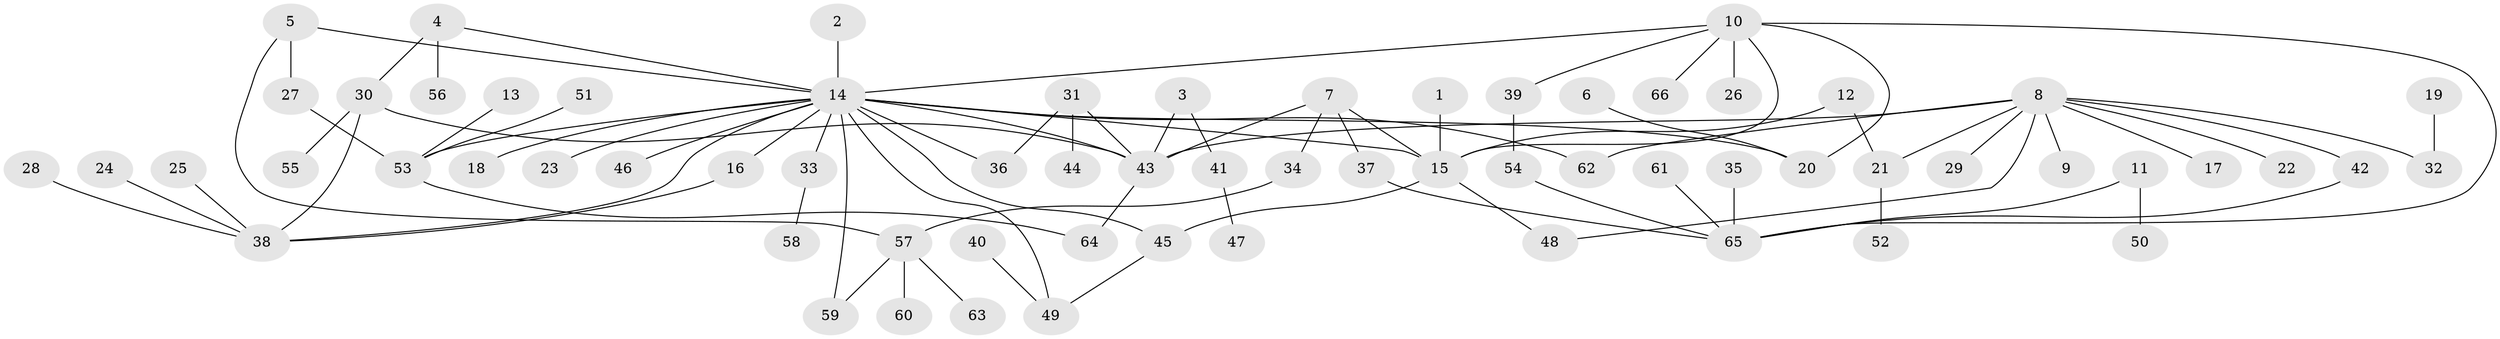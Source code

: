 // original degree distribution, {7: 0.015267175572519083, 21: 0.007633587786259542, 3: 0.11450381679389313, 9: 0.022900763358778626, 4: 0.04580152671755725, 1: 0.5190839694656488, 12: 0.007633587786259542, 6: 0.015267175572519083, 2: 0.22900763358778625, 5: 0.022900763358778626}
// Generated by graph-tools (version 1.1) at 2025/36/03/04/25 23:36:50]
// undirected, 66 vertices, 84 edges
graph export_dot {
  node [color=gray90,style=filled];
  1;
  2;
  3;
  4;
  5;
  6;
  7;
  8;
  9;
  10;
  11;
  12;
  13;
  14;
  15;
  16;
  17;
  18;
  19;
  20;
  21;
  22;
  23;
  24;
  25;
  26;
  27;
  28;
  29;
  30;
  31;
  32;
  33;
  34;
  35;
  36;
  37;
  38;
  39;
  40;
  41;
  42;
  43;
  44;
  45;
  46;
  47;
  48;
  49;
  50;
  51;
  52;
  53;
  54;
  55;
  56;
  57;
  58;
  59;
  60;
  61;
  62;
  63;
  64;
  65;
  66;
  1 -- 15 [weight=1.0];
  2 -- 14 [weight=1.0];
  3 -- 41 [weight=1.0];
  3 -- 43 [weight=1.0];
  4 -- 14 [weight=1.0];
  4 -- 30 [weight=1.0];
  4 -- 56 [weight=1.0];
  5 -- 14 [weight=1.0];
  5 -- 27 [weight=1.0];
  5 -- 57 [weight=1.0];
  6 -- 20 [weight=1.0];
  7 -- 15 [weight=1.0];
  7 -- 34 [weight=1.0];
  7 -- 37 [weight=1.0];
  7 -- 43 [weight=1.0];
  8 -- 9 [weight=1.0];
  8 -- 17 [weight=1.0];
  8 -- 21 [weight=1.0];
  8 -- 22 [weight=1.0];
  8 -- 29 [weight=1.0];
  8 -- 32 [weight=1.0];
  8 -- 42 [weight=1.0];
  8 -- 43 [weight=1.0];
  8 -- 48 [weight=1.0];
  8 -- 62 [weight=1.0];
  10 -- 14 [weight=1.0];
  10 -- 15 [weight=1.0];
  10 -- 20 [weight=1.0];
  10 -- 26 [weight=1.0];
  10 -- 39 [weight=1.0];
  10 -- 65 [weight=1.0];
  10 -- 66 [weight=1.0];
  11 -- 50 [weight=1.0];
  11 -- 65 [weight=1.0];
  12 -- 15 [weight=1.0];
  12 -- 21 [weight=1.0];
  13 -- 53 [weight=1.0];
  14 -- 15 [weight=1.0];
  14 -- 16 [weight=1.0];
  14 -- 18 [weight=1.0];
  14 -- 20 [weight=1.0];
  14 -- 23 [weight=1.0];
  14 -- 33 [weight=1.0];
  14 -- 36 [weight=1.0];
  14 -- 38 [weight=1.0];
  14 -- 43 [weight=1.0];
  14 -- 45 [weight=1.0];
  14 -- 46 [weight=1.0];
  14 -- 49 [weight=1.0];
  14 -- 53 [weight=1.0];
  14 -- 59 [weight=1.0];
  14 -- 62 [weight=1.0];
  15 -- 45 [weight=1.0];
  15 -- 48 [weight=1.0];
  16 -- 38 [weight=1.0];
  19 -- 32 [weight=1.0];
  21 -- 52 [weight=1.0];
  24 -- 38 [weight=1.0];
  25 -- 38 [weight=1.0];
  27 -- 53 [weight=1.0];
  28 -- 38 [weight=1.0];
  30 -- 38 [weight=1.0];
  30 -- 43 [weight=1.0];
  30 -- 55 [weight=1.0];
  31 -- 36 [weight=1.0];
  31 -- 43 [weight=1.0];
  31 -- 44 [weight=1.0];
  33 -- 58 [weight=1.0];
  34 -- 57 [weight=1.0];
  35 -- 65 [weight=1.0];
  37 -- 65 [weight=1.0];
  39 -- 54 [weight=1.0];
  40 -- 49 [weight=1.0];
  41 -- 47 [weight=1.0];
  42 -- 65 [weight=1.0];
  43 -- 64 [weight=1.0];
  45 -- 49 [weight=1.0];
  51 -- 53 [weight=1.0];
  53 -- 64 [weight=1.0];
  54 -- 65 [weight=1.0];
  57 -- 59 [weight=1.0];
  57 -- 60 [weight=1.0];
  57 -- 63 [weight=1.0];
  61 -- 65 [weight=1.0];
}
